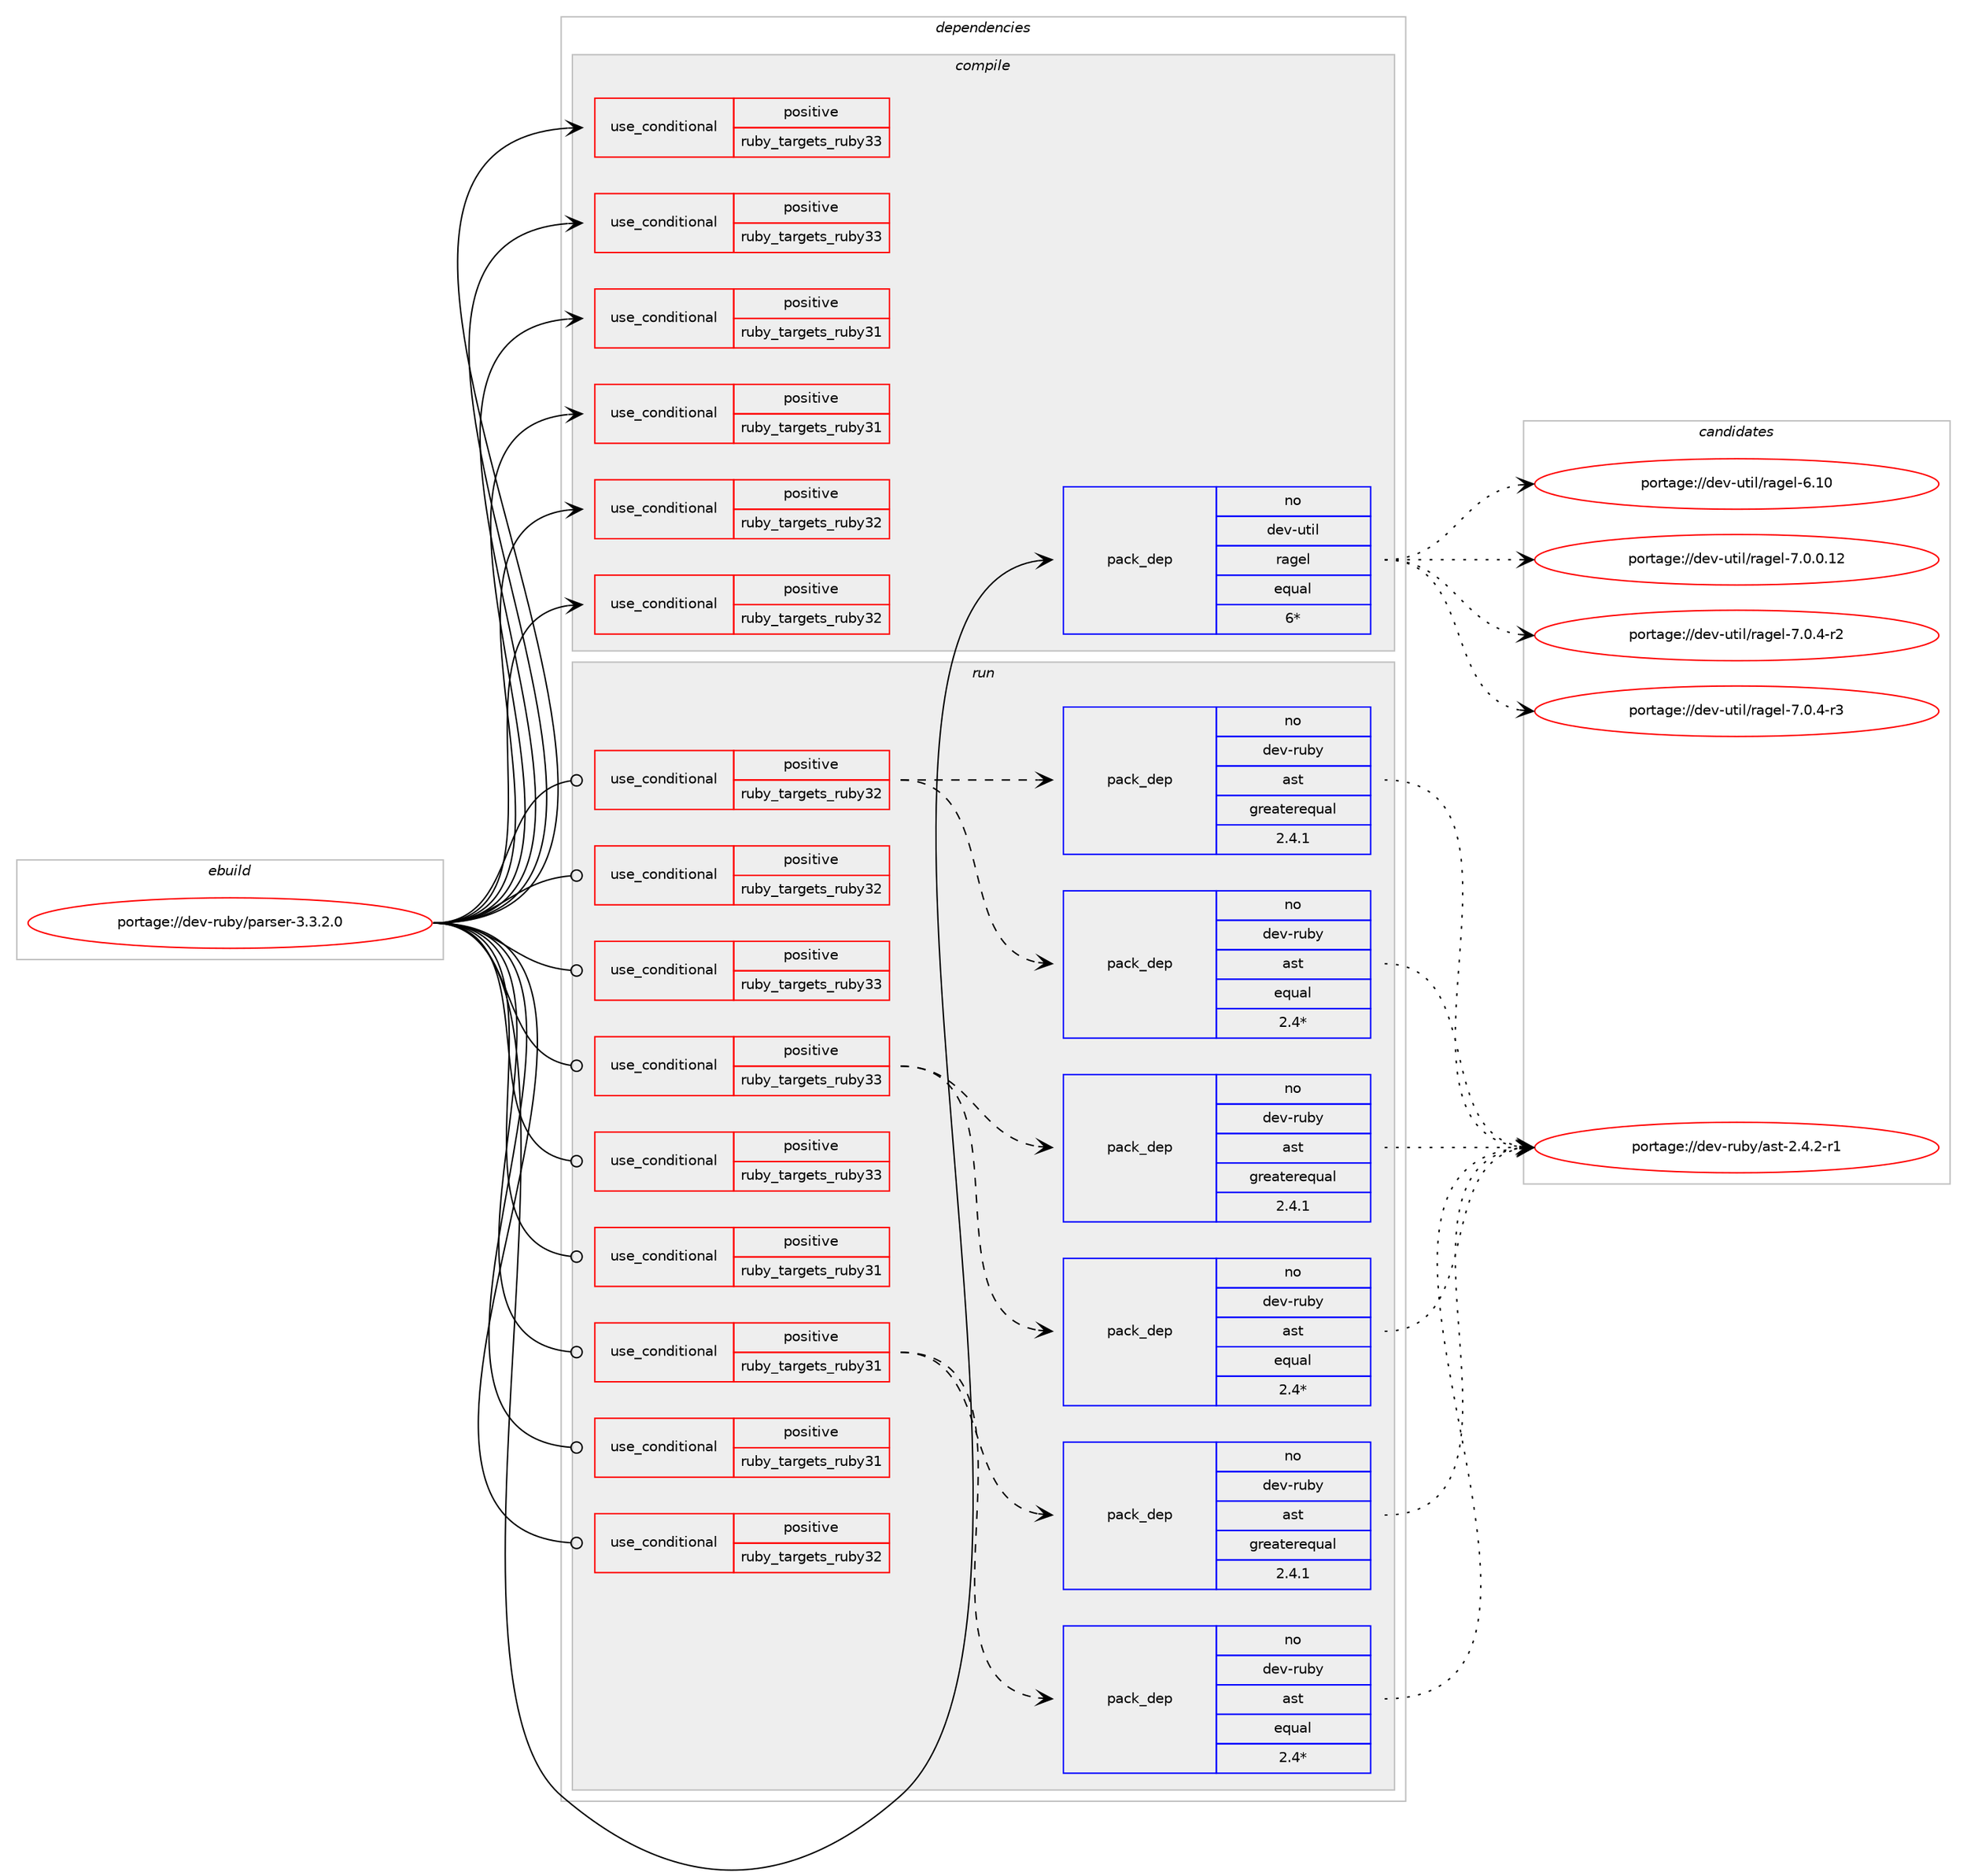 digraph prolog {

# *************
# Graph options
# *************

newrank=true;
concentrate=true;
compound=true;
graph [rankdir=LR,fontname=Helvetica,fontsize=10,ranksep=1.5];#, ranksep=2.5, nodesep=0.2];
edge  [arrowhead=vee];
node  [fontname=Helvetica,fontsize=10];

# **********
# The ebuild
# **********

subgraph cluster_leftcol {
color=gray;
rank=same;
label=<<i>ebuild</i>>;
id [label="portage://dev-ruby/parser-3.3.2.0", color=red, width=4, href="../dev-ruby/parser-3.3.2.0.svg"];
}

# ****************
# The dependencies
# ****************

subgraph cluster_midcol {
color=gray;
label=<<i>dependencies</i>>;
subgraph cluster_compile {
fillcolor="#eeeeee";
style=filled;
label=<<i>compile</i>>;
subgraph cond50877 {
dependency98749 [label=<<TABLE BORDER="0" CELLBORDER="1" CELLSPACING="0" CELLPADDING="4"><TR><TD ROWSPAN="3" CELLPADDING="10">use_conditional</TD></TR><TR><TD>positive</TD></TR><TR><TD>ruby_targets_ruby31</TD></TR></TABLE>>, shape=none, color=red];
# *** BEGIN UNKNOWN DEPENDENCY TYPE (TODO) ***
# dependency98749 -> package_dependency(portage://dev-ruby/parser-3.3.2.0,install,no,dev-lang,ruby,none,[,,],[slot(3.1)],[])
# *** END UNKNOWN DEPENDENCY TYPE (TODO) ***

}
id:e -> dependency98749:w [weight=20,style="solid",arrowhead="vee"];
subgraph cond50878 {
dependency98750 [label=<<TABLE BORDER="0" CELLBORDER="1" CELLSPACING="0" CELLPADDING="4"><TR><TD ROWSPAN="3" CELLPADDING="10">use_conditional</TD></TR><TR><TD>positive</TD></TR><TR><TD>ruby_targets_ruby31</TD></TR></TABLE>>, shape=none, color=red];
# *** BEGIN UNKNOWN DEPENDENCY TYPE (TODO) ***
# dependency98750 -> package_dependency(portage://dev-ruby/parser-3.3.2.0,install,no,virtual,rubygems,none,[,,],[],[use(enable(ruby_targets_ruby31),negative)])
# *** END UNKNOWN DEPENDENCY TYPE (TODO) ***

}
id:e -> dependency98750:w [weight=20,style="solid",arrowhead="vee"];
subgraph cond50879 {
dependency98751 [label=<<TABLE BORDER="0" CELLBORDER="1" CELLSPACING="0" CELLPADDING="4"><TR><TD ROWSPAN="3" CELLPADDING="10">use_conditional</TD></TR><TR><TD>positive</TD></TR><TR><TD>ruby_targets_ruby32</TD></TR></TABLE>>, shape=none, color=red];
# *** BEGIN UNKNOWN DEPENDENCY TYPE (TODO) ***
# dependency98751 -> package_dependency(portage://dev-ruby/parser-3.3.2.0,install,no,dev-lang,ruby,none,[,,],[slot(3.2)],[])
# *** END UNKNOWN DEPENDENCY TYPE (TODO) ***

}
id:e -> dependency98751:w [weight=20,style="solid",arrowhead="vee"];
subgraph cond50880 {
dependency98752 [label=<<TABLE BORDER="0" CELLBORDER="1" CELLSPACING="0" CELLPADDING="4"><TR><TD ROWSPAN="3" CELLPADDING="10">use_conditional</TD></TR><TR><TD>positive</TD></TR><TR><TD>ruby_targets_ruby32</TD></TR></TABLE>>, shape=none, color=red];
# *** BEGIN UNKNOWN DEPENDENCY TYPE (TODO) ***
# dependency98752 -> package_dependency(portage://dev-ruby/parser-3.3.2.0,install,no,virtual,rubygems,none,[,,],[],[use(enable(ruby_targets_ruby32),negative)])
# *** END UNKNOWN DEPENDENCY TYPE (TODO) ***

}
id:e -> dependency98752:w [weight=20,style="solid",arrowhead="vee"];
subgraph cond50881 {
dependency98753 [label=<<TABLE BORDER="0" CELLBORDER="1" CELLSPACING="0" CELLPADDING="4"><TR><TD ROWSPAN="3" CELLPADDING="10">use_conditional</TD></TR><TR><TD>positive</TD></TR><TR><TD>ruby_targets_ruby33</TD></TR></TABLE>>, shape=none, color=red];
# *** BEGIN UNKNOWN DEPENDENCY TYPE (TODO) ***
# dependency98753 -> package_dependency(portage://dev-ruby/parser-3.3.2.0,install,no,dev-lang,ruby,none,[,,],[slot(3.3)],[])
# *** END UNKNOWN DEPENDENCY TYPE (TODO) ***

}
id:e -> dependency98753:w [weight=20,style="solid",arrowhead="vee"];
subgraph cond50882 {
dependency98754 [label=<<TABLE BORDER="0" CELLBORDER="1" CELLSPACING="0" CELLPADDING="4"><TR><TD ROWSPAN="3" CELLPADDING="10">use_conditional</TD></TR><TR><TD>positive</TD></TR><TR><TD>ruby_targets_ruby33</TD></TR></TABLE>>, shape=none, color=red];
# *** BEGIN UNKNOWN DEPENDENCY TYPE (TODO) ***
# dependency98754 -> package_dependency(portage://dev-ruby/parser-3.3.2.0,install,no,virtual,rubygems,none,[,,],[],[use(enable(ruby_targets_ruby33),negative)])
# *** END UNKNOWN DEPENDENCY TYPE (TODO) ***

}
id:e -> dependency98754:w [weight=20,style="solid",arrowhead="vee"];
subgraph pack46555 {
dependency98755 [label=<<TABLE BORDER="0" CELLBORDER="1" CELLSPACING="0" CELLPADDING="4" WIDTH="220"><TR><TD ROWSPAN="6" CELLPADDING="30">pack_dep</TD></TR><TR><TD WIDTH="110">no</TD></TR><TR><TD>dev-util</TD></TR><TR><TD>ragel</TD></TR><TR><TD>equal</TD></TR><TR><TD>6*</TD></TR></TABLE>>, shape=none, color=blue];
}
id:e -> dependency98755:w [weight=20,style="solid",arrowhead="vee"];
}
subgraph cluster_compileandrun {
fillcolor="#eeeeee";
style=filled;
label=<<i>compile and run</i>>;
}
subgraph cluster_run {
fillcolor="#eeeeee";
style=filled;
label=<<i>run</i>>;
subgraph cond50883 {
dependency98756 [label=<<TABLE BORDER="0" CELLBORDER="1" CELLSPACING="0" CELLPADDING="4"><TR><TD ROWSPAN="3" CELLPADDING="10">use_conditional</TD></TR><TR><TD>positive</TD></TR><TR><TD>ruby_targets_ruby31</TD></TR></TABLE>>, shape=none, color=red];
# *** BEGIN UNKNOWN DEPENDENCY TYPE (TODO) ***
# dependency98756 -> package_dependency(portage://dev-ruby/parser-3.3.2.0,run,no,dev-lang,ruby,none,[,,],[slot(3.1)],[])
# *** END UNKNOWN DEPENDENCY TYPE (TODO) ***

}
id:e -> dependency98756:w [weight=20,style="solid",arrowhead="odot"];
subgraph cond50884 {
dependency98757 [label=<<TABLE BORDER="0" CELLBORDER="1" CELLSPACING="0" CELLPADDING="4"><TR><TD ROWSPAN="3" CELLPADDING="10">use_conditional</TD></TR><TR><TD>positive</TD></TR><TR><TD>ruby_targets_ruby31</TD></TR></TABLE>>, shape=none, color=red];
subgraph pack46556 {
dependency98758 [label=<<TABLE BORDER="0" CELLBORDER="1" CELLSPACING="0" CELLPADDING="4" WIDTH="220"><TR><TD ROWSPAN="6" CELLPADDING="30">pack_dep</TD></TR><TR><TD WIDTH="110">no</TD></TR><TR><TD>dev-ruby</TD></TR><TR><TD>ast</TD></TR><TR><TD>equal</TD></TR><TR><TD>2.4*</TD></TR></TABLE>>, shape=none, color=blue];
}
dependency98757:e -> dependency98758:w [weight=20,style="dashed",arrowhead="vee"];
subgraph pack46557 {
dependency98759 [label=<<TABLE BORDER="0" CELLBORDER="1" CELLSPACING="0" CELLPADDING="4" WIDTH="220"><TR><TD ROWSPAN="6" CELLPADDING="30">pack_dep</TD></TR><TR><TD WIDTH="110">no</TD></TR><TR><TD>dev-ruby</TD></TR><TR><TD>ast</TD></TR><TR><TD>greaterequal</TD></TR><TR><TD>2.4.1</TD></TR></TABLE>>, shape=none, color=blue];
}
dependency98757:e -> dependency98759:w [weight=20,style="dashed",arrowhead="vee"];
# *** BEGIN UNKNOWN DEPENDENCY TYPE (TODO) ***
# dependency98757 -> package_dependency(portage://dev-ruby/parser-3.3.2.0,run,no,dev-ruby,racc,none,[,,],[],[use(enable(ruby_targets_ruby31),negative)])
# *** END UNKNOWN DEPENDENCY TYPE (TODO) ***

}
id:e -> dependency98757:w [weight=20,style="solid",arrowhead="odot"];
subgraph cond50885 {
dependency98760 [label=<<TABLE BORDER="0" CELLBORDER="1" CELLSPACING="0" CELLPADDING="4"><TR><TD ROWSPAN="3" CELLPADDING="10">use_conditional</TD></TR><TR><TD>positive</TD></TR><TR><TD>ruby_targets_ruby31</TD></TR></TABLE>>, shape=none, color=red];
# *** BEGIN UNKNOWN DEPENDENCY TYPE (TODO) ***
# dependency98760 -> package_dependency(portage://dev-ruby/parser-3.3.2.0,run,no,virtual,rubygems,none,[,,],[],[use(enable(ruby_targets_ruby31),negative)])
# *** END UNKNOWN DEPENDENCY TYPE (TODO) ***

}
id:e -> dependency98760:w [weight=20,style="solid",arrowhead="odot"];
subgraph cond50886 {
dependency98761 [label=<<TABLE BORDER="0" CELLBORDER="1" CELLSPACING="0" CELLPADDING="4"><TR><TD ROWSPAN="3" CELLPADDING="10">use_conditional</TD></TR><TR><TD>positive</TD></TR><TR><TD>ruby_targets_ruby32</TD></TR></TABLE>>, shape=none, color=red];
# *** BEGIN UNKNOWN DEPENDENCY TYPE (TODO) ***
# dependency98761 -> package_dependency(portage://dev-ruby/parser-3.3.2.0,run,no,dev-lang,ruby,none,[,,],[slot(3.2)],[])
# *** END UNKNOWN DEPENDENCY TYPE (TODO) ***

}
id:e -> dependency98761:w [weight=20,style="solid",arrowhead="odot"];
subgraph cond50887 {
dependency98762 [label=<<TABLE BORDER="0" CELLBORDER="1" CELLSPACING="0" CELLPADDING="4"><TR><TD ROWSPAN="3" CELLPADDING="10">use_conditional</TD></TR><TR><TD>positive</TD></TR><TR><TD>ruby_targets_ruby32</TD></TR></TABLE>>, shape=none, color=red];
subgraph pack46558 {
dependency98763 [label=<<TABLE BORDER="0" CELLBORDER="1" CELLSPACING="0" CELLPADDING="4" WIDTH="220"><TR><TD ROWSPAN="6" CELLPADDING="30">pack_dep</TD></TR><TR><TD WIDTH="110">no</TD></TR><TR><TD>dev-ruby</TD></TR><TR><TD>ast</TD></TR><TR><TD>equal</TD></TR><TR><TD>2.4*</TD></TR></TABLE>>, shape=none, color=blue];
}
dependency98762:e -> dependency98763:w [weight=20,style="dashed",arrowhead="vee"];
subgraph pack46559 {
dependency98764 [label=<<TABLE BORDER="0" CELLBORDER="1" CELLSPACING="0" CELLPADDING="4" WIDTH="220"><TR><TD ROWSPAN="6" CELLPADDING="30">pack_dep</TD></TR><TR><TD WIDTH="110">no</TD></TR><TR><TD>dev-ruby</TD></TR><TR><TD>ast</TD></TR><TR><TD>greaterequal</TD></TR><TR><TD>2.4.1</TD></TR></TABLE>>, shape=none, color=blue];
}
dependency98762:e -> dependency98764:w [weight=20,style="dashed",arrowhead="vee"];
# *** BEGIN UNKNOWN DEPENDENCY TYPE (TODO) ***
# dependency98762 -> package_dependency(portage://dev-ruby/parser-3.3.2.0,run,no,dev-ruby,racc,none,[,,],[],[use(enable(ruby_targets_ruby32),negative)])
# *** END UNKNOWN DEPENDENCY TYPE (TODO) ***

}
id:e -> dependency98762:w [weight=20,style="solid",arrowhead="odot"];
subgraph cond50888 {
dependency98765 [label=<<TABLE BORDER="0" CELLBORDER="1" CELLSPACING="0" CELLPADDING="4"><TR><TD ROWSPAN="3" CELLPADDING="10">use_conditional</TD></TR><TR><TD>positive</TD></TR><TR><TD>ruby_targets_ruby32</TD></TR></TABLE>>, shape=none, color=red];
# *** BEGIN UNKNOWN DEPENDENCY TYPE (TODO) ***
# dependency98765 -> package_dependency(portage://dev-ruby/parser-3.3.2.0,run,no,virtual,rubygems,none,[,,],[],[use(enable(ruby_targets_ruby32),negative)])
# *** END UNKNOWN DEPENDENCY TYPE (TODO) ***

}
id:e -> dependency98765:w [weight=20,style="solid",arrowhead="odot"];
subgraph cond50889 {
dependency98766 [label=<<TABLE BORDER="0" CELLBORDER="1" CELLSPACING="0" CELLPADDING="4"><TR><TD ROWSPAN="3" CELLPADDING="10">use_conditional</TD></TR><TR><TD>positive</TD></TR><TR><TD>ruby_targets_ruby33</TD></TR></TABLE>>, shape=none, color=red];
# *** BEGIN UNKNOWN DEPENDENCY TYPE (TODO) ***
# dependency98766 -> package_dependency(portage://dev-ruby/parser-3.3.2.0,run,no,dev-lang,ruby,none,[,,],[slot(3.3)],[])
# *** END UNKNOWN DEPENDENCY TYPE (TODO) ***

}
id:e -> dependency98766:w [weight=20,style="solid",arrowhead="odot"];
subgraph cond50890 {
dependency98767 [label=<<TABLE BORDER="0" CELLBORDER="1" CELLSPACING="0" CELLPADDING="4"><TR><TD ROWSPAN="3" CELLPADDING="10">use_conditional</TD></TR><TR><TD>positive</TD></TR><TR><TD>ruby_targets_ruby33</TD></TR></TABLE>>, shape=none, color=red];
subgraph pack46560 {
dependency98768 [label=<<TABLE BORDER="0" CELLBORDER="1" CELLSPACING="0" CELLPADDING="4" WIDTH="220"><TR><TD ROWSPAN="6" CELLPADDING="30">pack_dep</TD></TR><TR><TD WIDTH="110">no</TD></TR><TR><TD>dev-ruby</TD></TR><TR><TD>ast</TD></TR><TR><TD>equal</TD></TR><TR><TD>2.4*</TD></TR></TABLE>>, shape=none, color=blue];
}
dependency98767:e -> dependency98768:w [weight=20,style="dashed",arrowhead="vee"];
subgraph pack46561 {
dependency98769 [label=<<TABLE BORDER="0" CELLBORDER="1" CELLSPACING="0" CELLPADDING="4" WIDTH="220"><TR><TD ROWSPAN="6" CELLPADDING="30">pack_dep</TD></TR><TR><TD WIDTH="110">no</TD></TR><TR><TD>dev-ruby</TD></TR><TR><TD>ast</TD></TR><TR><TD>greaterequal</TD></TR><TR><TD>2.4.1</TD></TR></TABLE>>, shape=none, color=blue];
}
dependency98767:e -> dependency98769:w [weight=20,style="dashed",arrowhead="vee"];
# *** BEGIN UNKNOWN DEPENDENCY TYPE (TODO) ***
# dependency98767 -> package_dependency(portage://dev-ruby/parser-3.3.2.0,run,no,dev-ruby,racc,none,[,,],[],[use(enable(ruby_targets_ruby33),negative)])
# *** END UNKNOWN DEPENDENCY TYPE (TODO) ***

}
id:e -> dependency98767:w [weight=20,style="solid",arrowhead="odot"];
subgraph cond50891 {
dependency98770 [label=<<TABLE BORDER="0" CELLBORDER="1" CELLSPACING="0" CELLPADDING="4"><TR><TD ROWSPAN="3" CELLPADDING="10">use_conditional</TD></TR><TR><TD>positive</TD></TR><TR><TD>ruby_targets_ruby33</TD></TR></TABLE>>, shape=none, color=red];
# *** BEGIN UNKNOWN DEPENDENCY TYPE (TODO) ***
# dependency98770 -> package_dependency(portage://dev-ruby/parser-3.3.2.0,run,no,virtual,rubygems,none,[,,],[],[use(enable(ruby_targets_ruby33),negative)])
# *** END UNKNOWN DEPENDENCY TYPE (TODO) ***

}
id:e -> dependency98770:w [weight=20,style="solid",arrowhead="odot"];
}
}

# **************
# The candidates
# **************

subgraph cluster_choices {
rank=same;
color=gray;
label=<<i>candidates</i>>;

subgraph choice46555 {
color=black;
nodesep=1;
choice1001011184511711610510847114971031011084554464948 [label="portage://dev-util/ragel-6.10", color=red, width=4,href="../dev-util/ragel-6.10.svg"];
choice100101118451171161051084711497103101108455546484648464950 [label="portage://dev-util/ragel-7.0.0.12", color=red, width=4,href="../dev-util/ragel-7.0.0.12.svg"];
choice1001011184511711610510847114971031011084555464846524511450 [label="portage://dev-util/ragel-7.0.4-r2", color=red, width=4,href="../dev-util/ragel-7.0.4-r2.svg"];
choice1001011184511711610510847114971031011084555464846524511451 [label="portage://dev-util/ragel-7.0.4-r3", color=red, width=4,href="../dev-util/ragel-7.0.4-r3.svg"];
dependency98755:e -> choice1001011184511711610510847114971031011084554464948:w [style=dotted,weight="100"];
dependency98755:e -> choice100101118451171161051084711497103101108455546484648464950:w [style=dotted,weight="100"];
dependency98755:e -> choice1001011184511711610510847114971031011084555464846524511450:w [style=dotted,weight="100"];
dependency98755:e -> choice1001011184511711610510847114971031011084555464846524511451:w [style=dotted,weight="100"];
}
subgraph choice46556 {
color=black;
nodesep=1;
choice100101118451141179812147971151164550465246504511449 [label="portage://dev-ruby/ast-2.4.2-r1", color=red, width=4,href="../dev-ruby/ast-2.4.2-r1.svg"];
dependency98758:e -> choice100101118451141179812147971151164550465246504511449:w [style=dotted,weight="100"];
}
subgraph choice46557 {
color=black;
nodesep=1;
choice100101118451141179812147971151164550465246504511449 [label="portage://dev-ruby/ast-2.4.2-r1", color=red, width=4,href="../dev-ruby/ast-2.4.2-r1.svg"];
dependency98759:e -> choice100101118451141179812147971151164550465246504511449:w [style=dotted,weight="100"];
}
subgraph choice46558 {
color=black;
nodesep=1;
choice100101118451141179812147971151164550465246504511449 [label="portage://dev-ruby/ast-2.4.2-r1", color=red, width=4,href="../dev-ruby/ast-2.4.2-r1.svg"];
dependency98763:e -> choice100101118451141179812147971151164550465246504511449:w [style=dotted,weight="100"];
}
subgraph choice46559 {
color=black;
nodesep=1;
choice100101118451141179812147971151164550465246504511449 [label="portage://dev-ruby/ast-2.4.2-r1", color=red, width=4,href="../dev-ruby/ast-2.4.2-r1.svg"];
dependency98764:e -> choice100101118451141179812147971151164550465246504511449:w [style=dotted,weight="100"];
}
subgraph choice46560 {
color=black;
nodesep=1;
choice100101118451141179812147971151164550465246504511449 [label="portage://dev-ruby/ast-2.4.2-r1", color=red, width=4,href="../dev-ruby/ast-2.4.2-r1.svg"];
dependency98768:e -> choice100101118451141179812147971151164550465246504511449:w [style=dotted,weight="100"];
}
subgraph choice46561 {
color=black;
nodesep=1;
choice100101118451141179812147971151164550465246504511449 [label="portage://dev-ruby/ast-2.4.2-r1", color=red, width=4,href="../dev-ruby/ast-2.4.2-r1.svg"];
dependency98769:e -> choice100101118451141179812147971151164550465246504511449:w [style=dotted,weight="100"];
}
}

}
